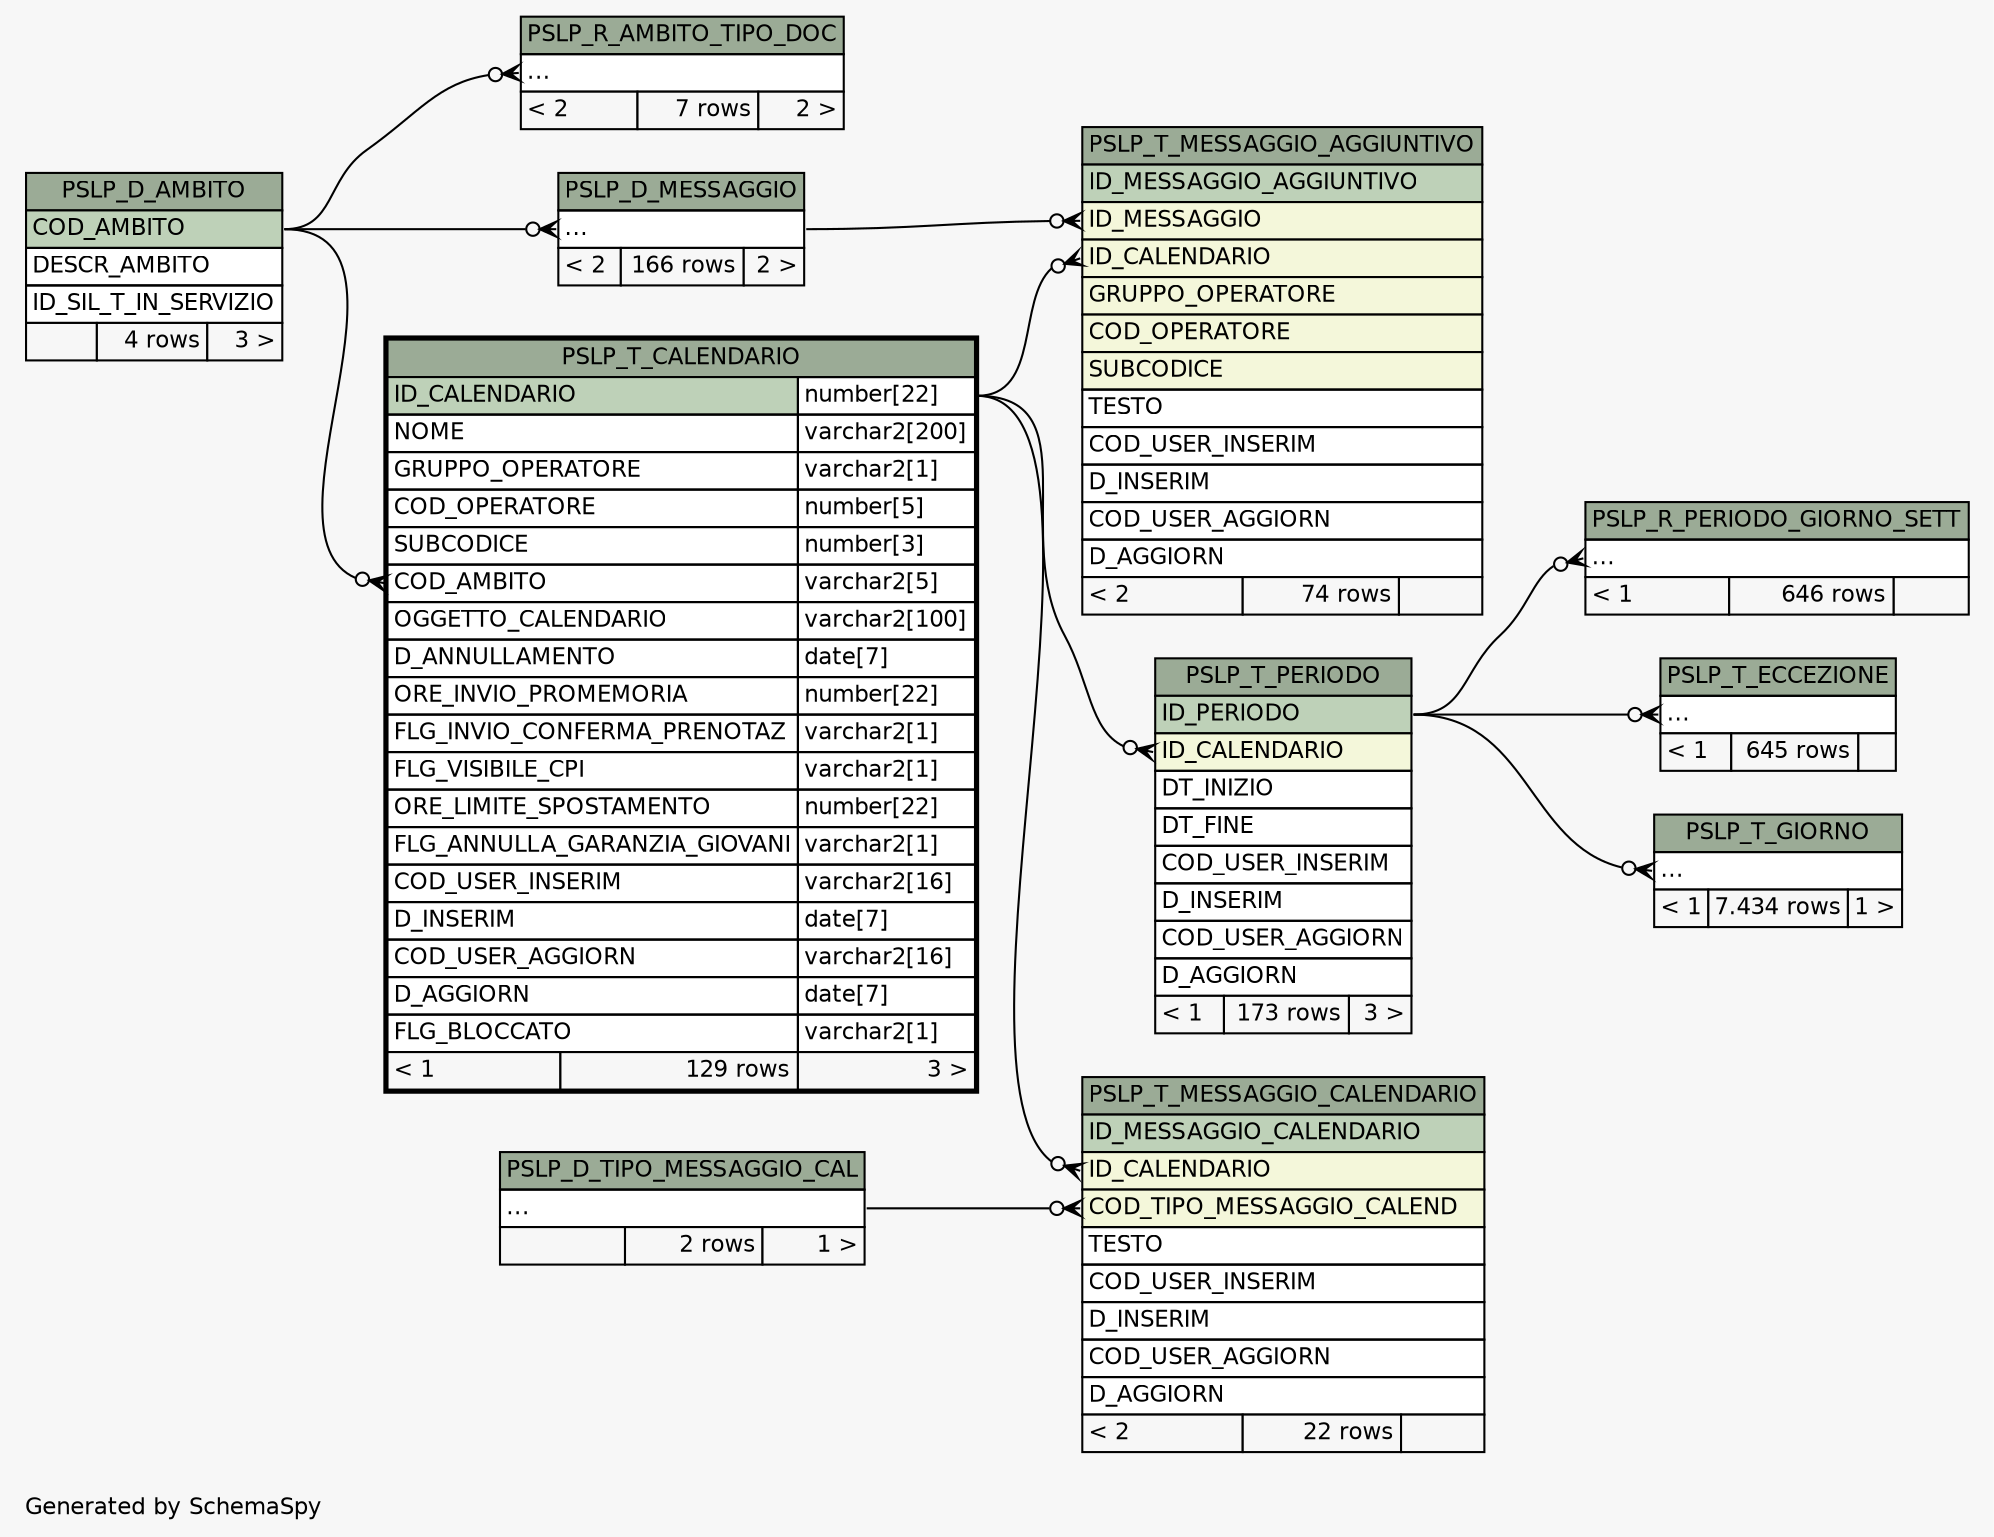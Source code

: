 // dot 2.38.0 on Windows 10 10.0
// SchemaSpy rev 590
digraph "twoDegreesRelationshipsDiagram" {
  graph [
    rankdir="RL"
    bgcolor="#f7f7f7"
    label="\nGenerated by SchemaSpy"
    labeljust="l"
    nodesep="0.18"
    ranksep="0.46"
    fontname="Helvetica"
    fontsize="11"
  ];
  node [
    fontname="Helvetica"
    fontsize="11"
    shape="plaintext"
  ];
  edge [
    arrowsize="0.8"
  ];
  "PSLP_D_MESSAGGIO":"elipses":w -> "PSLP_D_AMBITO":"COD_AMBITO":e [arrowhead=none dir=back arrowtail=crowodot];
  "PSLP_R_AMBITO_TIPO_DOC":"elipses":w -> "PSLP_D_AMBITO":"COD_AMBITO":e [arrowhead=none dir=back arrowtail=crowodot];
  "PSLP_R_PERIODO_GIORNO_SETT":"elipses":w -> "PSLP_T_PERIODO":"ID_PERIODO":e [arrowhead=none dir=back arrowtail=crowodot];
  "PSLP_T_CALENDARIO":"COD_AMBITO":w -> "PSLP_D_AMBITO":"COD_AMBITO":e [arrowhead=none dir=back arrowtail=crowodot];
  "PSLP_T_ECCEZIONE":"elipses":w -> "PSLP_T_PERIODO":"ID_PERIODO":e [arrowhead=none dir=back arrowtail=crowodot];
  "PSLP_T_GIORNO":"elipses":w -> "PSLP_T_PERIODO":"ID_PERIODO":e [arrowhead=none dir=back arrowtail=crowodot];
  "PSLP_T_MESSAGGIO_AGGIUNTIVO":"ID_CALENDARIO":w -> "PSLP_T_CALENDARIO":"ID_CALENDARIO.type":e [arrowhead=none dir=back arrowtail=crowodot];
  "PSLP_T_MESSAGGIO_AGGIUNTIVO":"ID_MESSAGGIO":w -> "PSLP_D_MESSAGGIO":"elipses":e [arrowhead=none dir=back arrowtail=crowodot];
  "PSLP_T_MESSAGGIO_CALENDARIO":"COD_TIPO_MESSAGGIO_CALEND":w -> "PSLP_D_TIPO_MESSAGGIO_CAL":"elipses":e [arrowhead=none dir=back arrowtail=crowodot];
  "PSLP_T_MESSAGGIO_CALENDARIO":"ID_CALENDARIO":w -> "PSLP_T_CALENDARIO":"ID_CALENDARIO.type":e [arrowhead=none dir=back arrowtail=crowodot];
  "PSLP_T_PERIODO":"ID_CALENDARIO":w -> "PSLP_T_CALENDARIO":"ID_CALENDARIO.type":e [arrowhead=none dir=back arrowtail=crowodot];
  "PSLP_D_AMBITO" [
    label=<
    <TABLE BORDER="0" CELLBORDER="1" CELLSPACING="0" BGCOLOR="#ffffff">
      <TR><TD COLSPAN="3" BGCOLOR="#9bab96" ALIGN="CENTER">PSLP_D_AMBITO</TD></TR>
      <TR><TD PORT="COD_AMBITO" COLSPAN="3" BGCOLOR="#bed1b8" ALIGN="LEFT">COD_AMBITO</TD></TR>
      <TR><TD PORT="DESCR_AMBITO" COLSPAN="3" ALIGN="LEFT">DESCR_AMBITO</TD></TR>
      <TR><TD PORT="ID_SIL_T_IN_SERVIZIO" COLSPAN="3" ALIGN="LEFT">ID_SIL_T_IN_SERVIZIO</TD></TR>
      <TR><TD ALIGN="LEFT" BGCOLOR="#f7f7f7">  </TD><TD ALIGN="RIGHT" BGCOLOR="#f7f7f7">4 rows</TD><TD ALIGN="RIGHT" BGCOLOR="#f7f7f7">3 &gt;</TD></TR>
    </TABLE>>
    URL="PSLP_D_AMBITO.html"
    tooltip="PSLP_D_AMBITO"
  ];
  "PSLP_D_MESSAGGIO" [
    label=<
    <TABLE BORDER="0" CELLBORDER="1" CELLSPACING="0" BGCOLOR="#ffffff">
      <TR><TD COLSPAN="3" BGCOLOR="#9bab96" ALIGN="CENTER">PSLP_D_MESSAGGIO</TD></TR>
      <TR><TD PORT="elipses" COLSPAN="3" ALIGN="LEFT">...</TD></TR>
      <TR><TD ALIGN="LEFT" BGCOLOR="#f7f7f7">&lt; 2</TD><TD ALIGN="RIGHT" BGCOLOR="#f7f7f7">166 rows</TD><TD ALIGN="RIGHT" BGCOLOR="#f7f7f7">2 &gt;</TD></TR>
    </TABLE>>
    URL="PSLP_D_MESSAGGIO.html"
    tooltip="PSLP_D_MESSAGGIO"
  ];
  "PSLP_D_TIPO_MESSAGGIO_CAL" [
    label=<
    <TABLE BORDER="0" CELLBORDER="1" CELLSPACING="0" BGCOLOR="#ffffff">
      <TR><TD COLSPAN="3" BGCOLOR="#9bab96" ALIGN="CENTER">PSLP_D_TIPO_MESSAGGIO_CAL</TD></TR>
      <TR><TD PORT="elipses" COLSPAN="3" ALIGN="LEFT">...</TD></TR>
      <TR><TD ALIGN="LEFT" BGCOLOR="#f7f7f7">  </TD><TD ALIGN="RIGHT" BGCOLOR="#f7f7f7">2 rows</TD><TD ALIGN="RIGHT" BGCOLOR="#f7f7f7">1 &gt;</TD></TR>
    </TABLE>>
    URL="PSLP_D_TIPO_MESSAGGIO_CAL.html"
    tooltip="PSLP_D_TIPO_MESSAGGIO_CAL"
  ];
  "PSLP_R_AMBITO_TIPO_DOC" [
    label=<
    <TABLE BORDER="0" CELLBORDER="1" CELLSPACING="0" BGCOLOR="#ffffff">
      <TR><TD COLSPAN="3" BGCOLOR="#9bab96" ALIGN="CENTER">PSLP_R_AMBITO_TIPO_DOC</TD></TR>
      <TR><TD PORT="elipses" COLSPAN="3" ALIGN="LEFT">...</TD></TR>
      <TR><TD ALIGN="LEFT" BGCOLOR="#f7f7f7">&lt; 2</TD><TD ALIGN="RIGHT" BGCOLOR="#f7f7f7">7 rows</TD><TD ALIGN="RIGHT" BGCOLOR="#f7f7f7">2 &gt;</TD></TR>
    </TABLE>>
    URL="PSLP_R_AMBITO_TIPO_DOC.html"
    tooltip="PSLP_R_AMBITO_TIPO_DOC"
  ];
  "PSLP_R_PERIODO_GIORNO_SETT" [
    label=<
    <TABLE BORDER="0" CELLBORDER="1" CELLSPACING="0" BGCOLOR="#ffffff">
      <TR><TD COLSPAN="3" BGCOLOR="#9bab96" ALIGN="CENTER">PSLP_R_PERIODO_GIORNO_SETT</TD></TR>
      <TR><TD PORT="elipses" COLSPAN="3" ALIGN="LEFT">...</TD></TR>
      <TR><TD ALIGN="LEFT" BGCOLOR="#f7f7f7">&lt; 1</TD><TD ALIGN="RIGHT" BGCOLOR="#f7f7f7">646 rows</TD><TD ALIGN="RIGHT" BGCOLOR="#f7f7f7">  </TD></TR>
    </TABLE>>
    URL="PSLP_R_PERIODO_GIORNO_SETT.html"
    tooltip="PSLP_R_PERIODO_GIORNO_SETT"
  ];
  "PSLP_T_CALENDARIO" [
    label=<
    <TABLE BORDER="2" CELLBORDER="1" CELLSPACING="0" BGCOLOR="#ffffff">
      <TR><TD COLSPAN="3" BGCOLOR="#9bab96" ALIGN="CENTER">PSLP_T_CALENDARIO</TD></TR>
      <TR><TD PORT="ID_CALENDARIO" COLSPAN="2" BGCOLOR="#bed1b8" ALIGN="LEFT">ID_CALENDARIO</TD><TD PORT="ID_CALENDARIO.type" ALIGN="LEFT">number[22]</TD></TR>
      <TR><TD PORT="NOME" COLSPAN="2" ALIGN="LEFT">NOME</TD><TD PORT="NOME.type" ALIGN="LEFT">varchar2[200]</TD></TR>
      <TR><TD PORT="GRUPPO_OPERATORE" COLSPAN="2" ALIGN="LEFT">GRUPPO_OPERATORE</TD><TD PORT="GRUPPO_OPERATORE.type" ALIGN="LEFT">varchar2[1]</TD></TR>
      <TR><TD PORT="COD_OPERATORE" COLSPAN="2" ALIGN="LEFT">COD_OPERATORE</TD><TD PORT="COD_OPERATORE.type" ALIGN="LEFT">number[5]</TD></TR>
      <TR><TD PORT="SUBCODICE" COLSPAN="2" ALIGN="LEFT">SUBCODICE</TD><TD PORT="SUBCODICE.type" ALIGN="LEFT">number[3]</TD></TR>
      <TR><TD PORT="COD_AMBITO" COLSPAN="2" ALIGN="LEFT">COD_AMBITO</TD><TD PORT="COD_AMBITO.type" ALIGN="LEFT">varchar2[5]</TD></TR>
      <TR><TD PORT="OGGETTO_CALENDARIO" COLSPAN="2" ALIGN="LEFT">OGGETTO_CALENDARIO</TD><TD PORT="OGGETTO_CALENDARIO.type" ALIGN="LEFT">varchar2[100]</TD></TR>
      <TR><TD PORT="D_ANNULLAMENTO" COLSPAN="2" ALIGN="LEFT">D_ANNULLAMENTO</TD><TD PORT="D_ANNULLAMENTO.type" ALIGN="LEFT">date[7]</TD></TR>
      <TR><TD PORT="ORE_INVIO_PROMEMORIA" COLSPAN="2" ALIGN="LEFT">ORE_INVIO_PROMEMORIA</TD><TD PORT="ORE_INVIO_PROMEMORIA.type" ALIGN="LEFT">number[22]</TD></TR>
      <TR><TD PORT="FLG_INVIO_CONFERMA_PRENOTAZ" COLSPAN="2" ALIGN="LEFT">FLG_INVIO_CONFERMA_PRENOTAZ</TD><TD PORT="FLG_INVIO_CONFERMA_PRENOTAZ.type" ALIGN="LEFT">varchar2[1]</TD></TR>
      <TR><TD PORT="FLG_VISIBILE_CPI" COLSPAN="2" ALIGN="LEFT">FLG_VISIBILE_CPI</TD><TD PORT="FLG_VISIBILE_CPI.type" ALIGN="LEFT">varchar2[1]</TD></TR>
      <TR><TD PORT="ORE_LIMITE_SPOSTAMENTO" COLSPAN="2" ALIGN="LEFT">ORE_LIMITE_SPOSTAMENTO</TD><TD PORT="ORE_LIMITE_SPOSTAMENTO.type" ALIGN="LEFT">number[22]</TD></TR>
      <TR><TD PORT="FLG_ANNULLA_GARANZIA_GIOVANI" COLSPAN="2" ALIGN="LEFT">FLG_ANNULLA_GARANZIA_GIOVANI</TD><TD PORT="FLG_ANNULLA_GARANZIA_GIOVANI.type" ALIGN="LEFT">varchar2[1]</TD></TR>
      <TR><TD PORT="COD_USER_INSERIM" COLSPAN="2" ALIGN="LEFT">COD_USER_INSERIM</TD><TD PORT="COD_USER_INSERIM.type" ALIGN="LEFT">varchar2[16]</TD></TR>
      <TR><TD PORT="D_INSERIM" COLSPAN="2" ALIGN="LEFT">D_INSERIM</TD><TD PORT="D_INSERIM.type" ALIGN="LEFT">date[7]</TD></TR>
      <TR><TD PORT="COD_USER_AGGIORN" COLSPAN="2" ALIGN="LEFT">COD_USER_AGGIORN</TD><TD PORT="COD_USER_AGGIORN.type" ALIGN="LEFT">varchar2[16]</TD></TR>
      <TR><TD PORT="D_AGGIORN" COLSPAN="2" ALIGN="LEFT">D_AGGIORN</TD><TD PORT="D_AGGIORN.type" ALIGN="LEFT">date[7]</TD></TR>
      <TR><TD PORT="FLG_BLOCCATO" COLSPAN="2" ALIGN="LEFT">FLG_BLOCCATO</TD><TD PORT="FLG_BLOCCATO.type" ALIGN="LEFT">varchar2[1]</TD></TR>
      <TR><TD ALIGN="LEFT" BGCOLOR="#f7f7f7">&lt; 1</TD><TD ALIGN="RIGHT" BGCOLOR="#f7f7f7">129 rows</TD><TD ALIGN="RIGHT" BGCOLOR="#f7f7f7">3 &gt;</TD></TR>
    </TABLE>>
    URL="PSLP_T_CALENDARIO.html"
    tooltip="PSLP_T_CALENDARIO"
  ];
  "PSLP_T_ECCEZIONE" [
    label=<
    <TABLE BORDER="0" CELLBORDER="1" CELLSPACING="0" BGCOLOR="#ffffff">
      <TR><TD COLSPAN="3" BGCOLOR="#9bab96" ALIGN="CENTER">PSLP_T_ECCEZIONE</TD></TR>
      <TR><TD PORT="elipses" COLSPAN="3" ALIGN="LEFT">...</TD></TR>
      <TR><TD ALIGN="LEFT" BGCOLOR="#f7f7f7">&lt; 1</TD><TD ALIGN="RIGHT" BGCOLOR="#f7f7f7">645 rows</TD><TD ALIGN="RIGHT" BGCOLOR="#f7f7f7">  </TD></TR>
    </TABLE>>
    URL="PSLP_T_ECCEZIONE.html"
    tooltip="PSLP_T_ECCEZIONE"
  ];
  "PSLP_T_GIORNO" [
    label=<
    <TABLE BORDER="0" CELLBORDER="1" CELLSPACING="0" BGCOLOR="#ffffff">
      <TR><TD COLSPAN="3" BGCOLOR="#9bab96" ALIGN="CENTER">PSLP_T_GIORNO</TD></TR>
      <TR><TD PORT="elipses" COLSPAN="3" ALIGN="LEFT">...</TD></TR>
      <TR><TD ALIGN="LEFT" BGCOLOR="#f7f7f7">&lt; 1</TD><TD ALIGN="RIGHT" BGCOLOR="#f7f7f7">7.434 rows</TD><TD ALIGN="RIGHT" BGCOLOR="#f7f7f7">1 &gt;</TD></TR>
    </TABLE>>
    URL="PSLP_T_GIORNO.html"
    tooltip="PSLP_T_GIORNO"
  ];
  "PSLP_T_MESSAGGIO_AGGIUNTIVO" [
    label=<
    <TABLE BORDER="0" CELLBORDER="1" CELLSPACING="0" BGCOLOR="#ffffff">
      <TR><TD COLSPAN="3" BGCOLOR="#9bab96" ALIGN="CENTER">PSLP_T_MESSAGGIO_AGGIUNTIVO</TD></TR>
      <TR><TD PORT="ID_MESSAGGIO_AGGIUNTIVO" COLSPAN="3" BGCOLOR="#bed1b8" ALIGN="LEFT">ID_MESSAGGIO_AGGIUNTIVO</TD></TR>
      <TR><TD PORT="ID_MESSAGGIO" COLSPAN="3" BGCOLOR="#f4f7da" ALIGN="LEFT">ID_MESSAGGIO</TD></TR>
      <TR><TD PORT="ID_CALENDARIO" COLSPAN="3" BGCOLOR="#f4f7da" ALIGN="LEFT">ID_CALENDARIO</TD></TR>
      <TR><TD PORT="GRUPPO_OPERATORE" COLSPAN="3" BGCOLOR="#f4f7da" ALIGN="LEFT">GRUPPO_OPERATORE</TD></TR>
      <TR><TD PORT="COD_OPERATORE" COLSPAN="3" BGCOLOR="#f4f7da" ALIGN="LEFT">COD_OPERATORE</TD></TR>
      <TR><TD PORT="SUBCODICE" COLSPAN="3" BGCOLOR="#f4f7da" ALIGN="LEFT">SUBCODICE</TD></TR>
      <TR><TD PORT="TESTO" COLSPAN="3" ALIGN="LEFT">TESTO</TD></TR>
      <TR><TD PORT="COD_USER_INSERIM" COLSPAN="3" ALIGN="LEFT">COD_USER_INSERIM</TD></TR>
      <TR><TD PORT="D_INSERIM" COLSPAN="3" ALIGN="LEFT">D_INSERIM</TD></TR>
      <TR><TD PORT="COD_USER_AGGIORN" COLSPAN="3" ALIGN="LEFT">COD_USER_AGGIORN</TD></TR>
      <TR><TD PORT="D_AGGIORN" COLSPAN="3" ALIGN="LEFT">D_AGGIORN</TD></TR>
      <TR><TD ALIGN="LEFT" BGCOLOR="#f7f7f7">&lt; 2</TD><TD ALIGN="RIGHT" BGCOLOR="#f7f7f7">74 rows</TD><TD ALIGN="RIGHT" BGCOLOR="#f7f7f7">  </TD></TR>
    </TABLE>>
    URL="PSLP_T_MESSAGGIO_AGGIUNTIVO.html"
    tooltip="PSLP_T_MESSAGGIO_AGGIUNTIVO"
  ];
  "PSLP_T_MESSAGGIO_CALENDARIO" [
    label=<
    <TABLE BORDER="0" CELLBORDER="1" CELLSPACING="0" BGCOLOR="#ffffff">
      <TR><TD COLSPAN="3" BGCOLOR="#9bab96" ALIGN="CENTER">PSLP_T_MESSAGGIO_CALENDARIO</TD></TR>
      <TR><TD PORT="ID_MESSAGGIO_CALENDARIO" COLSPAN="3" BGCOLOR="#bed1b8" ALIGN="LEFT">ID_MESSAGGIO_CALENDARIO</TD></TR>
      <TR><TD PORT="ID_CALENDARIO" COLSPAN="3" BGCOLOR="#f4f7da" ALIGN="LEFT">ID_CALENDARIO</TD></TR>
      <TR><TD PORT="COD_TIPO_MESSAGGIO_CALEND" COLSPAN="3" BGCOLOR="#f4f7da" ALIGN="LEFT">COD_TIPO_MESSAGGIO_CALEND</TD></TR>
      <TR><TD PORT="TESTO" COLSPAN="3" ALIGN="LEFT">TESTO</TD></TR>
      <TR><TD PORT="COD_USER_INSERIM" COLSPAN="3" ALIGN="LEFT">COD_USER_INSERIM</TD></TR>
      <TR><TD PORT="D_INSERIM" COLSPAN="3" ALIGN="LEFT">D_INSERIM</TD></TR>
      <TR><TD PORT="COD_USER_AGGIORN" COLSPAN="3" ALIGN="LEFT">COD_USER_AGGIORN</TD></TR>
      <TR><TD PORT="D_AGGIORN" COLSPAN="3" ALIGN="LEFT">D_AGGIORN</TD></TR>
      <TR><TD ALIGN="LEFT" BGCOLOR="#f7f7f7">&lt; 2</TD><TD ALIGN="RIGHT" BGCOLOR="#f7f7f7">22 rows</TD><TD ALIGN="RIGHT" BGCOLOR="#f7f7f7">  </TD></TR>
    </TABLE>>
    URL="PSLP_T_MESSAGGIO_CALENDARIO.html"
    tooltip="PSLP_T_MESSAGGIO_CALENDARIO"
  ];
  "PSLP_T_PERIODO" [
    label=<
    <TABLE BORDER="0" CELLBORDER="1" CELLSPACING="0" BGCOLOR="#ffffff">
      <TR><TD COLSPAN="3" BGCOLOR="#9bab96" ALIGN="CENTER">PSLP_T_PERIODO</TD></TR>
      <TR><TD PORT="ID_PERIODO" COLSPAN="3" BGCOLOR="#bed1b8" ALIGN="LEFT">ID_PERIODO</TD></TR>
      <TR><TD PORT="ID_CALENDARIO" COLSPAN="3" BGCOLOR="#f4f7da" ALIGN="LEFT">ID_CALENDARIO</TD></TR>
      <TR><TD PORT="DT_INIZIO" COLSPAN="3" ALIGN="LEFT">DT_INIZIO</TD></TR>
      <TR><TD PORT="DT_FINE" COLSPAN="3" ALIGN="LEFT">DT_FINE</TD></TR>
      <TR><TD PORT="COD_USER_INSERIM" COLSPAN="3" ALIGN="LEFT">COD_USER_INSERIM</TD></TR>
      <TR><TD PORT="D_INSERIM" COLSPAN="3" ALIGN="LEFT">D_INSERIM</TD></TR>
      <TR><TD PORT="COD_USER_AGGIORN" COLSPAN="3" ALIGN="LEFT">COD_USER_AGGIORN</TD></TR>
      <TR><TD PORT="D_AGGIORN" COLSPAN="3" ALIGN="LEFT">D_AGGIORN</TD></TR>
      <TR><TD ALIGN="LEFT" BGCOLOR="#f7f7f7">&lt; 1</TD><TD ALIGN="RIGHT" BGCOLOR="#f7f7f7">173 rows</TD><TD ALIGN="RIGHT" BGCOLOR="#f7f7f7">3 &gt;</TD></TR>
    </TABLE>>
    URL="PSLP_T_PERIODO.html"
    tooltip="PSLP_T_PERIODO"
  ];
}
